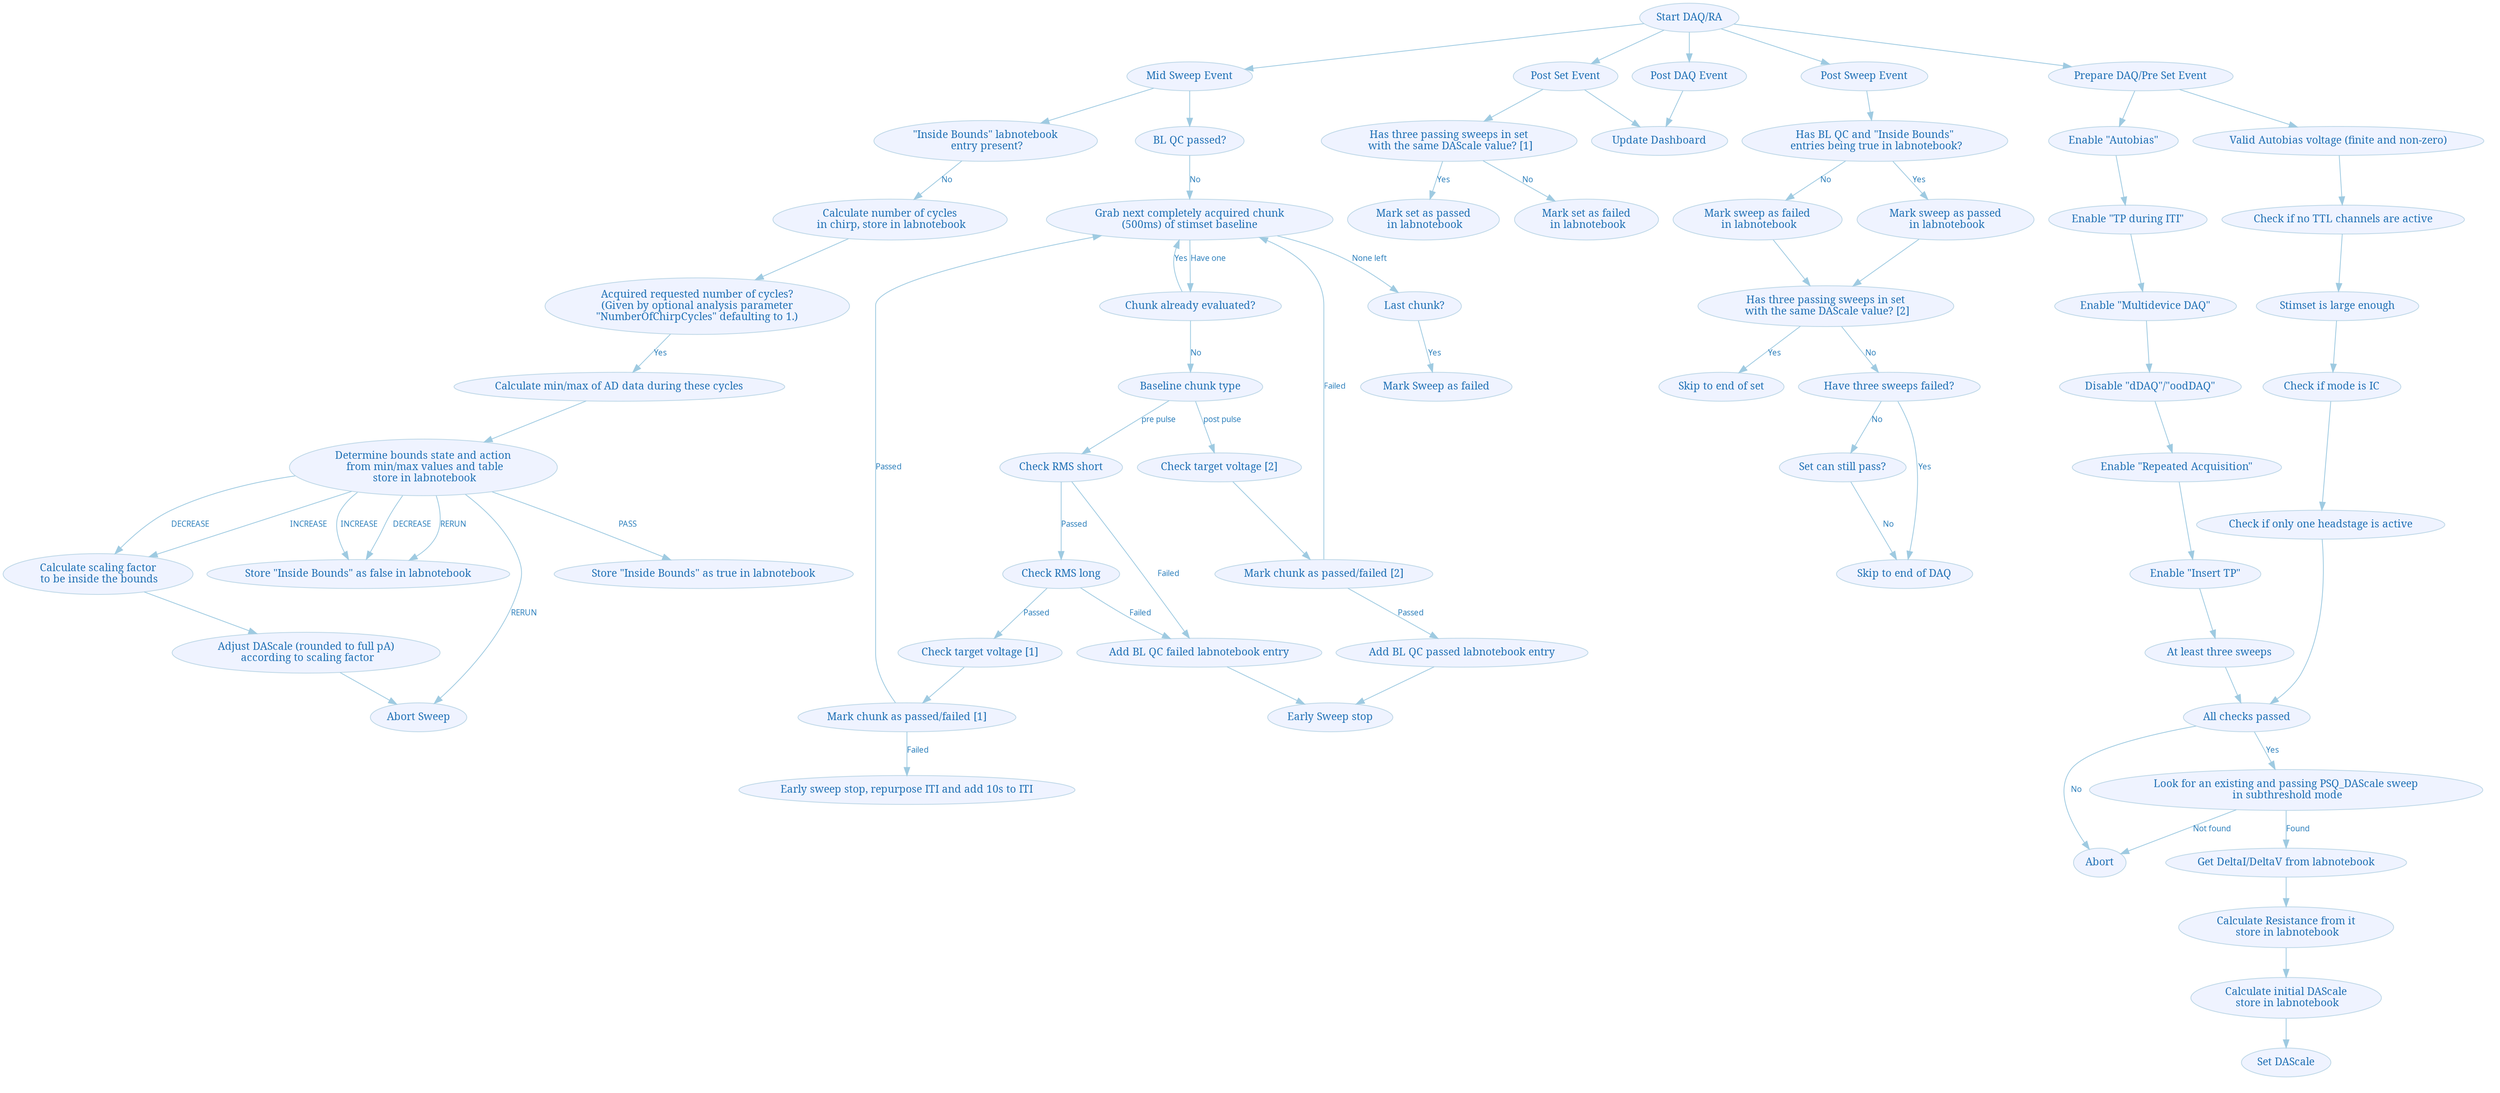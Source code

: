 digraph G {
    fontname="sans-serif";
    compound="true";
    ratio="0,01";
    center="true";
    penwidth="0.1";
    edge [comment="Wildcard edge",
          fontname="sans-serif",
          fontsize=10,
          colorscheme="blues3",
          color=2,
          fontcolor=3];
    node [fontname="serif",
          fontsize=13,
          fillcolor="1",
          colorscheme="blues4",
          color="2",
          fontcolor="4",
          style="filled"];
    "Start DAQ/RA";
    "Mid Sweep Event";
    "Post DAQ Event";
    "Post Set Event";
    "Post Sweep Event";
    "Prepare DAQ/Pre Set Event";
    "Start DAQ/RA" -> "Mid Sweep Event";
    "Start DAQ/RA" -> "Post DAQ Event";
    "Start DAQ/RA" -> "Prepare DAQ/Pre Set Event";
    "Start DAQ/RA" -> "Post Set Event";
    "Start DAQ/RA" -> "Post Sweep Event";
    subgraph cluster_preDAQ {
        color="invis";
        edge [comment="Wildcard node added automatic in EG."];
        node [comment="Wildcard node added automatic in EG."];
        "Enable \"TP during ITI\"";
        "Enable \"Autobias\"";
        "Enable \"Multidevice DAQ\"";
        "Valid Autobias voltage (finite and non-zero)";
        "Disable \"dDAQ\"/\"oodDAQ\"";
        "Enable \"Repeated Acquisition\"";
        "Enable \"Insert TP\"";
        "Check if no TTL channels are active";
        "Check if only one headstage is active";
        "Stimset is large enough";
        "Check if mode is IC";
        "Prepare DAQ/Pre Set Event" -> "Enable \"Autobias\"";
        "Enable \"Autobias\"" -> "Enable \"TP during ITI\"";
        "Enable \"TP during ITI\"" -> "Enable \"Multidevice DAQ\"";
        "Enable \"Multidevice DAQ\"" -> "Disable \"dDAQ\"/\"oodDAQ\"";
        "Disable \"dDAQ\"/\"oodDAQ\"" -> "Enable \"Repeated Acquisition\"";
        "Enable \"Repeated Acquisition\"" -> "Enable \"Insert TP\"";
        "All checks passed";
        "Prepare DAQ/Pre Set Event" -> "Valid Autobias voltage (finite and non-zero)";
        "Valid Autobias voltage (finite and non-zero)" -> "Check if no TTL channels are active";
        "Check if no TTL channels are active" -> "Stimset is large enough";
        "Stimset is large enough" -> "Check if mode is IC";
        "Check if mode is IC" -> "Check if only one headstage is active";
        "Check if only one headstage is active" -> "All checks passed";
        "All checks passed" -> "Abort"  [label="No"];
        "Look for an existing and passing PSQ_DAScale sweep\n in subthreshold mode";
        "All checks passed" -> "Look for an existing and passing PSQ_DAScale sweep\n in subthreshold mode" [label="Yes"];
        "Look for an existing and passing PSQ_DAScale sweep\n in subthreshold mode" -> "Abort"  [label="Not found"];
        "Enable \"Insert TP\"" -> "At least three sweeps" -> "All checks passed";
        "Get DeltaI/DeltaV from labnotebook";
        "Calculate Resistance from it\n store in labnotebook";
        "Calculate initial DAScale\n store in labnotebook";
        "Set DAScale";
        "Look for an existing and passing PSQ_DAScale sweep\n in subthreshold mode" -> "Get DeltaI/DeltaV from labnotebook" [label="Found"];
        "Get DeltaI/DeltaV from labnotebook" -> "Calculate Resistance from it\n store in labnotebook" -> "Calculate initial DAScale\n store in labnotebook" -> "Set DAScale";
    }

    "Post DAQ Event" -> "Update Dashboard";
    "Abort";
    "BL QC passed?";
    "Mid Sweep Event" -> "BL QC passed?";
    "Grab next completely acquired chunk\n(500ms) of stimset baseline";
    "BL QC passed?" -> "Grab next completely acquired chunk\n(500ms) of stimset baseline"  [label="No"];
    "Baseline chunk type";
    "Chunk already evaluated?";
    "Grab next completely acquired chunk\n(500ms) of stimset baseline" -> "Chunk already evaluated?"  [label="Have one"];
    "Grab next completely acquired chunk\n(500ms) of stimset baseline" -> "Last chunk?"  [label="None left"];
    "Last chunk?" -> "Mark Sweep as failed"  [label="Yes"];
    "Chunk already evaluated?" -> "Grab next completely acquired chunk\n(500ms) of stimset baseline"  [label="Yes"];
    "Chunk already evaluated?" -> "Baseline chunk type"  [label="No"];
    "Check RMS short";
    "Check RMS long";
    "Check target voltage [1]";
    "Check target voltage [2]";
    "Baseline chunk type" -> "Check RMS short"  [label="pre pulse"];
    "Check RMS short" -> "Check RMS long"  [label="Passed"];
    "Add BL QC passed labnotebook entry";
    "Add BL QC failed labnotebook entry";
    "Check RMS short" -> "Add BL QC failed labnotebook entry"  [label="Failed"];
    "Check RMS long" -> "Add BL QC failed labnotebook entry"  [label="Failed"];
    "Check RMS long" -> "Check target voltage [1]"  [label="Passed"];
    "Mark chunk as passed/failed [1]";
    "Check target voltage [1]" -> "Mark chunk as passed/failed [1]";
    "Mark chunk as passed/failed [1]" -> "Grab next completely acquired chunk\n(500ms) of stimset baseline"  [label="Passed"];
    "Early sweep stop, repurpose ITI and add 10s to ITI";
    "Mark chunk as passed/failed [1]" -> "Early sweep stop, repurpose ITI and add 10s to ITI"  [label="Failed"];
    "Baseline chunk type" -> "Check target voltage [2]"  [label="post pulse"];
    "Check target voltage [2]" -> "Mark chunk as passed/failed [2]";
    "Mark chunk as passed/failed [2]" -> "Grab next completely acquired chunk\n(500ms) of stimset baseline"  [label="Failed"];
    "Mark chunk as passed/failed [2]" -> "Add BL QC passed labnotebook entry"  [label="Passed"];
    "Add BL QC passed labnotebook entry" -> "Early Sweep stop";
    "Add BL QC failed labnotebook entry" -> "Early Sweep stop";
    "Post Set Event" -> "Update Dashboard";
    "Mid Sweep Event" -> "\"Inside Bounds\" labnotebook\n entry present?";
    "Calculate number of cycles\n in chirp, store in labnotebook";
    "\"Inside Bounds\" labnotebook\n entry present?" -> "Calculate number of cycles\n in chirp, store in labnotebook"  [label="No"];
    "Acquired requested number of cycles?\n(Given by optional analysis parameter\n\"NumberOfChirpCycles\" defaulting to 1.)";
    "Calculate number of cycles\n in chirp, store in labnotebook" -> "Acquired requested number of cycles?\n(Given by optional analysis parameter\n\"NumberOfChirpCycles\" defaulting to 1.)";
    "Calculate min/max of AD data during these cycles";
    "Acquired requested number of cycles?\n(Given by optional analysis parameter\n\"NumberOfChirpCycles\" defaulting to 1.)" -> "Calculate min/max of AD data during these cycles" [label="Yes"];
    "Determine bounds state and action\n from min/max values and table\n store in labnotebook";
    "Store \"Inside Bounds\" as true in labnotebook";
    "Calculate min/max of AD data during these cycles" -> "Determine bounds state and action\n from min/max values and table\n store in labnotebook";
    "Determine bounds state and action\n from min/max values and table\n store in labnotebook" -> "Store \"Inside Bounds\" as true in labnotebook" [label="PASS"];
    "Store \"Inside Bounds\" as false in labnotebook";
    "Determine bounds state and action\n from min/max values and table\n store in labnotebook" -> "Store \"Inside Bounds\" as false in labnotebook" [label="RERUN"];
    "Determine bounds state and action\n from min/max values and table\n store in labnotebook" -> "Store \"Inside Bounds\" as false in labnotebook" [label="INCREASE"];
    "Determine bounds state and action\n from min/max values and table\n store in labnotebook" -> "Store \"Inside Bounds\" as false in labnotebook" [label="DECREASE"];
    "Abort Sweep";
    "Determine bounds state and action\n from min/max values and table\n store in labnotebook" -> "Abort Sweep" [label="RERUN"];
    "Calculate scaling factor\n to be inside the bounds";
    "Determine bounds state and action\n from min/max values and table\n store in labnotebook" -> "Calculate scaling factor\n to be inside the bounds" [label="INCREASE"];
    "Determine bounds state and action\n from min/max values and table\n store in labnotebook" -> "Calculate scaling factor\n to be inside the bounds" [label="DECREASE"];
    "Adjust DAScale (rounded to full pA)\n according to scaling factor";
    "Calculate scaling factor\n to be inside the bounds" -> "Adjust DAScale (rounded to full pA)\n according to scaling factor";
    "Adjust DAScale (rounded to full pA)\n according to scaling factor" -> "Abort Sweep";
    "Has three passing sweeps in set\n with the same DAScale value? [1]";
    "Post Set Event" -> "Has three passing sweeps in set\n with the same DAScale value? [1]";
    "Mark set as failed\n in labnotebook";
    "Has three passing sweeps in set\n with the same DAScale value? [1]" -> "Mark set as failed\n in labnotebook" [label="No"];
    "Mark set as passed\n in labnotebook";
    "Has three passing sweeps in set\n with the same DAScale value? [1]" -> "Mark set as passed\n in labnotebook" [label="Yes"];
    "Has BL QC and \"Inside Bounds\"\n entries being true in labnotebook?";
    "Post Sweep Event" -> "Has BL QC and \"Inside Bounds\"\n entries being true in labnotebook?";
    "Mark sweep as failed\n in labnotebook";
    "Mark sweep as passed\n in labnotebook";
    "Has BL QC and \"Inside Bounds\"\n entries being true in labnotebook?" -> "Mark sweep as failed\n in labnotebook" [label="No"];
    "Has BL QC and \"Inside Bounds\"\n entries being true in labnotebook?" -> "Mark sweep as passed\n in labnotebook" [label="Yes"];
    "Has three passing sweeps in set\n with the same DAScale value? [2]";
    "Mark sweep as passed\n in labnotebook" -> "Has three passing sweeps in set\n with the same DAScale value? [2]";
    "Mark sweep as failed\n in labnotebook" -> "Has three passing sweeps in set\n with the same DAScale value? [2]";
    "Skip to end of set";
    "Has three passing sweeps in set\n with the same DAScale value? [2]" -> "Skip to end of set" [label="Yes"];
    "Have three sweeps failed?";
    "Has three passing sweeps in set\n with the same DAScale value? [2]" -> "Have three sweeps failed?" [label="No"];
    "Skip to end of DAQ";
    "Have three sweeps failed?" -> "Skip to end of DAQ" [label="Yes"];
    "Set can still pass?";
    "Have three sweeps failed?" -> "Set can still pass?" [label="No"];
    "Set can still pass?" -> "Skip to end of DAQ" [label="No"];
}
